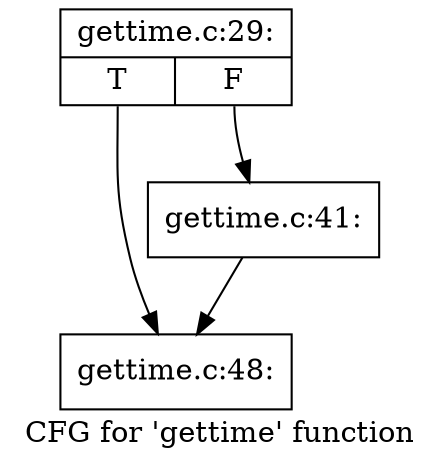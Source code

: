 digraph "CFG for 'gettime' function" {
	label="CFG for 'gettime' function";

	Node0xd9818c0 [shape=record,label="{gettime.c:29:|{<s0>T|<s1>F}}"];
	Node0xd9818c0:s0 -> Node0xd9480f0;
	Node0xd9818c0:s1 -> Node0xd98a980;
	Node0xd98a980 [shape=record,label="{gettime.c:41:}"];
	Node0xd98a980 -> Node0xd9480f0;
	Node0xd9480f0 [shape=record,label="{gettime.c:48:}"];
}

